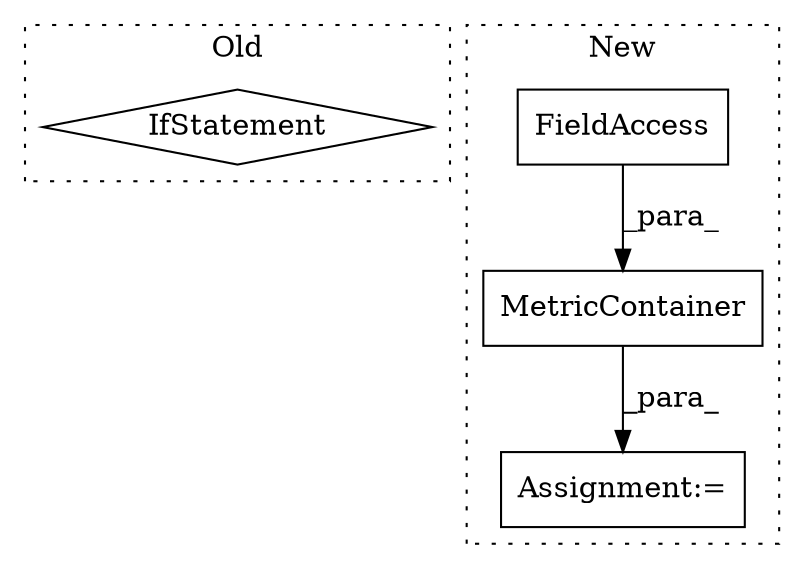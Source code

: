 digraph G {
subgraph cluster0 {
1 [label="IfStatement" a="25" s="21894,21917" l="4,2" shape="diamond"];
label = "Old";
style="dotted";
}
subgraph cluster1 {
2 [label="MetricContainer" a="32" s="21132,21168" l="16,1" shape="box"];
3 [label="FieldAccess" a="22" s="21148" l="13" shape="box"];
4 [label="Assignment:=" a="7" s="21131" l="1" shape="box"];
label = "New";
style="dotted";
}
2 -> 4 [label="_para_"];
3 -> 2 [label="_para_"];
}